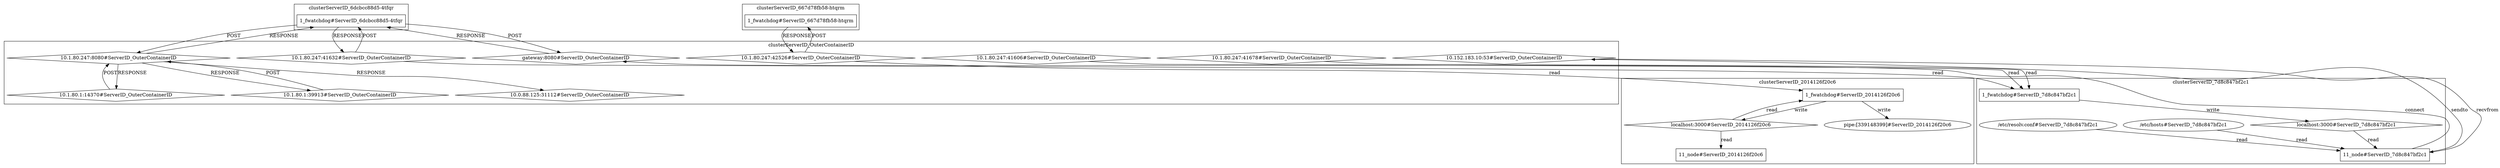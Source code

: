 digraph G {
	"gateway:8080#ServerID_OuterContainerID"->"1_fwatchdog#ServerID_6dcbcc88d5-4tfqr"[ label="RESPONSE" ];
	"10.1.80.247:8080#ServerID_OuterContainerID"->"1_fwatchdog#ServerID_6dcbcc88d5-4tfqr"[ label="RESPONSE" ];
	"1_fwatchdog#ServerID_667d78fb58-htqrm"->"10.1.80.247:42526#ServerID_OuterContainerID"[ label="RESPONSE" ];
	"1_fwatchdog#ServerID_6dcbcc88d5-4tfqr"->"10.1.80.247:41632#ServerID_OuterContainerID"[ label="RESPONSE" ];
	"1_fwatchdog#ServerID_6dcbcc88d5-4tfqr"->"gateway:8080#ServerID_OuterContainerID"[ label="POST" ];
	"1_fwatchdog#ServerID_6dcbcc88d5-4tfqr"->"10.1.80.247:8080#ServerID_OuterContainerID"[ label="POST" ];
	"10.1.80.247:42526#ServerID_OuterContainerID"->"1_fwatchdog#ServerID_667d78fb58-htqrm"[ label="POST" ];
	"10.1.80.247:41632#ServerID_OuterContainerID"->"1_fwatchdog#ServerID_6dcbcc88d5-4tfqr"[ label="POST" ];
	"1_fwatchdog#ServerID_7d8c847bf2c1"->"localhost:3000#ServerID_7d8c847bf2c1"[ label="write" ];
	"10.1.80.247:41632#ServerID_OuterContainerID"->"1_fwatchdog#ServerID_7d8c847bf2c1"[ label="read" ];
	"localhost:3000#ServerID_7d8c847bf2c1"->"11_node#ServerID_7d8c847bf2c1"[ label="read" ];
	"/etc/hosts#ServerID_7d8c847bf2c1"->"11_node#ServerID_7d8c847bf2c1"[ label="read" ];
	"11_node#ServerID_7d8c847bf2c1"->"10.152.183.10:53#ServerID_OuterContainerID"[ label="sendto" ];
	"/etc/resolv.conf#ServerID_7d8c847bf2c1"->"11_node#ServerID_7d8c847bf2c1"[ label="read" ];
	"10.152.183.10:53#ServerID_OuterContainerID"->"11_node#ServerID_7d8c847bf2c1"[ label="recvfrom" ];
	"1_fwatchdog#ServerID_2014126f20c6"->"localhost:3000#ServerID_2014126f20c6"[ label="write" ];
	"11_node#ServerID_7d8c847bf2c1"->"gateway:8080#ServerID_OuterContainerID"[ label="connect" ];
	"10.1.80.247:42526#ServerID_OuterContainerID"->"1_fwatchdog#ServerID_2014126f20c6"[ label="read" ];
	"localhost:3000#ServerID_2014126f20c6"->"11_node#ServerID_2014126f20c6"[ label="read" ];
	"localhost:3000#ServerID_2014126f20c6"->"1_fwatchdog#ServerID_2014126f20c6"[ label="read" ];
	"1_fwatchdog#ServerID_2014126f20c6"->"pipe:[339148399]#ServerID_2014126f20c6"[ label="write" ];
	"10.1.80.247:41606#ServerID_OuterContainerID"->"1_fwatchdog#ServerID_7d8c847bf2c1"[ label="read" ];
	"10.1.80.247:41678#ServerID_OuterContainerID"->"1_fwatchdog#ServerID_7d8c847bf2c1"[ label="read" ];
	"10.1.80.1:39913#ServerID_OuterContainerID"->"10.1.80.247:8080#ServerID_OuterContainerID"[ label="POST" ];
	"10.1.80.247:8080#ServerID_OuterContainerID"->"10.1.80.1:39913#ServerID_OuterContainerID"[ label="RESPONSE" ];
	"10.1.80.247:8080#ServerID_OuterContainerID"->"10.0.88.125:31112#ServerID_OuterContainerID"[ label="RESPONSE" ];
	"10.1.80.1:14370#ServerID_OuterContainerID"->"10.1.80.247:8080#ServerID_OuterContainerID"[ label="POST" ];
	"10.1.80.247:8080#ServerID_OuterContainerID"->"10.1.80.1:14370#ServerID_OuterContainerID"[ label="RESPONSE" ];
	subgraph "clusterServerID_2014126f20c6" {
	label="clusterServerID_2014126f20c6";
	"11_node#ServerID_2014126f20c6" [ shape=box ];
	"1_fwatchdog#ServerID_2014126f20c6" [ shape=box ];
	"localhost:3000#ServerID_2014126f20c6" [ shape=diamond ];
	"pipe:[339148399]#ServerID_2014126f20c6" [ shape=ellipse ];

}
;
	subgraph "clusterServerID_667d78fb58-htqrm" {
	label="clusterServerID_667d78fb58-htqrm";
	"1_fwatchdog#ServerID_667d78fb58-htqrm" [ shape=box ];

}
;
	subgraph "clusterServerID_6dcbcc88d5-4tfqr" {
	label="clusterServerID_6dcbcc88d5-4tfqr";
	"1_fwatchdog#ServerID_6dcbcc88d5-4tfqr" [ shape=box ];

}
;
	subgraph "clusterServerID_7d8c847bf2c1" {
	label="clusterServerID_7d8c847bf2c1";
	"/etc/hosts#ServerID_7d8c847bf2c1" [ shape=ellipse ];
	"/etc/resolv.conf#ServerID_7d8c847bf2c1" [ shape=ellipse ];
	"11_node#ServerID_7d8c847bf2c1" [ shape=box ];
	"1_fwatchdog#ServerID_7d8c847bf2c1" [ shape=box ];
	"localhost:3000#ServerID_7d8c847bf2c1" [ shape=diamond ];

}
;
	subgraph "clusterServerID_OuterContainerID" {
	label="clusterServerID_OuterContainerID";
	"10.0.88.125:31112#ServerID_OuterContainerID" [ shape=diamond ];
	"10.1.80.1:14370#ServerID_OuterContainerID" [ shape=diamond ];
	"10.1.80.1:39913#ServerID_OuterContainerID" [ shape=diamond ];
	"10.1.80.247:41606#ServerID_OuterContainerID" [ shape=diamond ];
	"10.1.80.247:41632#ServerID_OuterContainerID" [ shape=diamond ];
	"10.1.80.247:41678#ServerID_OuterContainerID" [ shape=diamond ];
	"10.1.80.247:42526#ServerID_OuterContainerID" [ shape=diamond ];
	"10.1.80.247:8080#ServerID_OuterContainerID" [ shape=diamond ];
	"10.152.183.10:53#ServerID_OuterContainerID" [ shape=diamond ];
	"gateway:8080#ServerID_OuterContainerID" [ shape=diamond ];

}
;

}
